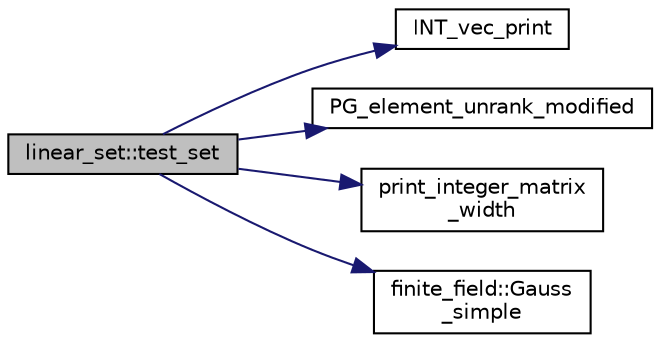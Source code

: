 digraph "linear_set::test_set"
{
  edge [fontname="Helvetica",fontsize="10",labelfontname="Helvetica",labelfontsize="10"];
  node [fontname="Helvetica",fontsize="10",shape=record];
  rankdir="LR";
  Node7673 [label="linear_set::test_set",height=0.2,width=0.4,color="black", fillcolor="grey75", style="filled", fontcolor="black"];
  Node7673 -> Node7674 [color="midnightblue",fontsize="10",style="solid",fontname="Helvetica"];
  Node7674 [label="INT_vec_print",height=0.2,width=0.4,color="black", fillcolor="white", style="filled",URL="$df/dbf/sajeeb_8_c.html#a79a5901af0b47dd0d694109543c027fe"];
  Node7673 -> Node7675 [color="midnightblue",fontsize="10",style="solid",fontname="Helvetica"];
  Node7675 [label="PG_element_unrank_modified",height=0.2,width=0.4,color="black", fillcolor="white", style="filled",URL="$d4/d67/geometry_8h.html#a83ae9b605d496f6a90345303f6efae64"];
  Node7673 -> Node7676 [color="midnightblue",fontsize="10",style="solid",fontname="Helvetica"];
  Node7676 [label="print_integer_matrix\l_width",height=0.2,width=0.4,color="black", fillcolor="white", style="filled",URL="$d5/db4/io__and__os_8h.html#aa78f3e73fc2179251bd15adbcc31573f"];
  Node7673 -> Node7677 [color="midnightblue",fontsize="10",style="solid",fontname="Helvetica"];
  Node7677 [label="finite_field::Gauss\l_simple",height=0.2,width=0.4,color="black", fillcolor="white", style="filled",URL="$df/d5a/classfinite__field.html#aba4950590e24a1ce323f292cf47b3307"];
}
